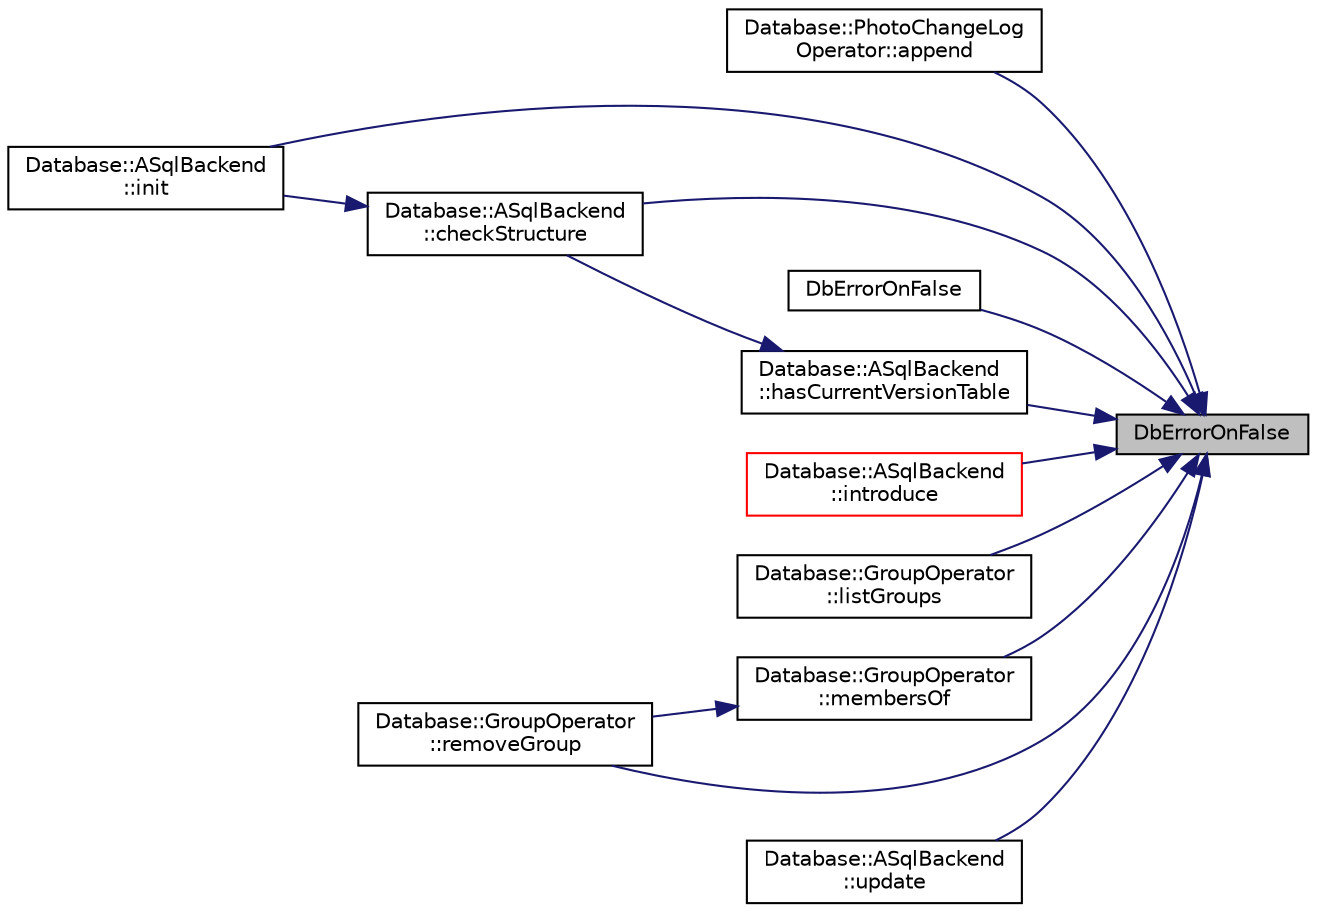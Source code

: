 digraph "DbErrorOnFalse"
{
 // LATEX_PDF_SIZE
  edge [fontname="Helvetica",fontsize="10",labelfontname="Helvetica",labelfontsize="10"];
  node [fontname="Helvetica",fontsize="10",shape=record];
  rankdir="RL";
  Node1 [label="DbErrorOnFalse",height=0.2,width=0.4,color="black", fillcolor="grey75", style="filled", fontcolor="black",tooltip=" "];
  Node1 -> Node2 [dir="back",color="midnightblue",fontsize="10",style="solid",fontname="Helvetica"];
  Node2 [label="Database::PhotoChangeLog\lOperator::append",height=0.2,width=0.4,color="black", fillcolor="white", style="filled",URL="$class_database_1_1_photo_change_log_operator.html#a159940cd5cfab82ab1a0e4a5fb8d5799",tooltip=" "];
  Node1 -> Node3 [dir="back",color="midnightblue",fontsize="10",style="solid",fontname="Helvetica"];
  Node3 [label="Database::ASqlBackend\l::checkStructure",height=0.2,width=0.4,color="black", fillcolor="white", style="filled",URL="$class_database_1_1_a_sql_backend.html#ad00a7bed2c2268620552f6c1a64616f5",tooltip="validate database consistency"];
  Node3 -> Node4 [dir="back",color="midnightblue",fontsize="10",style="solid",fontname="Helvetica"];
  Node4 [label="Database::ASqlBackend\l::init",height=0.2,width=0.4,color="black", fillcolor="white", style="filled",URL="$class_database_1_1_a_sql_backend.html#a8c4e2051ff9292e1635902200233c954",tooltip="initialize database connection"];
  Node1 -> Node5 [dir="back",color="midnightblue",fontsize="10",style="solid",fontname="Helvetica"];
  Node5 [label="DbErrorOnFalse",height=0.2,width=0.4,color="black", fillcolor="white", style="filled",URL="$ibackend_8hpp.html#a8235a54951cabcb6361b4cb12219f0b3",tooltip=" "];
  Node1 -> Node6 [dir="back",color="midnightblue",fontsize="10",style="solid",fontname="Helvetica"];
  Node6 [label="Database::ASqlBackend\l::hasCurrentVersionTable",height=0.2,width=0.4,color="black", fillcolor="white", style="filled",URL="$class_database_1_1_a_sql_backend.html#a9786615c15a6e0e878960d5e958012b2",tooltip=" "];
  Node6 -> Node3 [dir="back",color="midnightblue",fontsize="10",style="solid",fontname="Helvetica"];
  Node1 -> Node4 [dir="back",color="midnightblue",fontsize="10",style="solid",fontname="Helvetica"];
  Node1 -> Node7 [dir="back",color="midnightblue",fontsize="10",style="solid",fontname="Helvetica"];
  Node7 [label="Database::ASqlBackend\l::introduce",height=0.2,width=0.4,color="red", fillcolor="white", style="filled",URL="$class_database_1_1_a_sql_backend.html#a218cc7555092910cf6c33cab849cc0fb",tooltip="create new entry for photo in database"];
  Node1 -> Node10 [dir="back",color="midnightblue",fontsize="10",style="solid",fontname="Helvetica"];
  Node10 [label="Database::GroupOperator\l::listGroups",height=0.2,width=0.4,color="black", fillcolor="white", style="filled",URL="$class_database_1_1_group_operator.html#a7769ec373316878bf78bf5c8615438cf",tooltip=" "];
  Node1 -> Node11 [dir="back",color="midnightblue",fontsize="10",style="solid",fontname="Helvetica"];
  Node11 [label="Database::GroupOperator\l::membersOf",height=0.2,width=0.4,color="black", fillcolor="white", style="filled",URL="$class_database_1_1_group_operator.html#a6bbdf8576bf3ee2b776b83145de18f6a",tooltip=" "];
  Node11 -> Node12 [dir="back",color="midnightblue",fontsize="10",style="solid",fontname="Helvetica"];
  Node12 [label="Database::GroupOperator\l::removeGroup",height=0.2,width=0.4,color="black", fillcolor="white", style="filled",URL="$class_database_1_1_group_operator.html#a44f76a88b5837cadec2a921400d33315",tooltip=" "];
  Node1 -> Node12 [dir="back",color="midnightblue",fontsize="10",style="solid",fontname="Helvetica"];
  Node1 -> Node13 [dir="back",color="midnightblue",fontsize="10",style="solid",fontname="Helvetica"];
  Node13 [label="Database::ASqlBackend\l::update",height=0.2,width=0.4,color="black", fillcolor="white", style="filled",URL="$class_database_1_1_a_sql_backend.html#a983b2800e084c638d48fcf6e07d280c2",tooltip="update photos details"];
}
